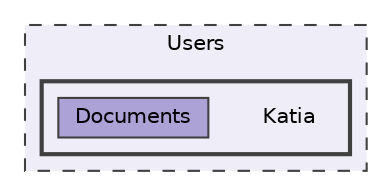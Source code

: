 digraph "C:/Users/Katia"
{
 // LATEX_PDF_SIZE
  bgcolor="transparent";
  edge [fontname=Helvetica,fontsize=10,labelfontname=Helvetica,labelfontsize=10];
  node [fontname=Helvetica,fontsize=10,shape=box,height=0.2,width=0.4];
  compound=true
  subgraph clusterdir_d522931ffa1371640980b621734a4381 {
    graph [ bgcolor="#efedf7", pencolor="grey25", label="Users", fontname=Helvetica,fontsize=10 style="filled,dashed", URL="dir_d522931ffa1371640980b621734a4381.html",tooltip=""]
  subgraph clusterdir_637d194757e133fd17769c23e1116c69 {
    graph [ bgcolor="#efedf7", pencolor="grey25", label="", fontname=Helvetica,fontsize=10 style="filled,bold", URL="dir_637d194757e133fd17769c23e1116c69.html",tooltip=""]
    dir_637d194757e133fd17769c23e1116c69 [shape=plaintext, label="Katia"];
  dir_9629fd0e93f53ebb15aab094e08ca5b5 [label="Documents", fillcolor="#ada2d6", color="grey25", style="filled", URL="dir_9629fd0e93f53ebb15aab094e08ca5b5.html",tooltip=""];
  }
  }
}
